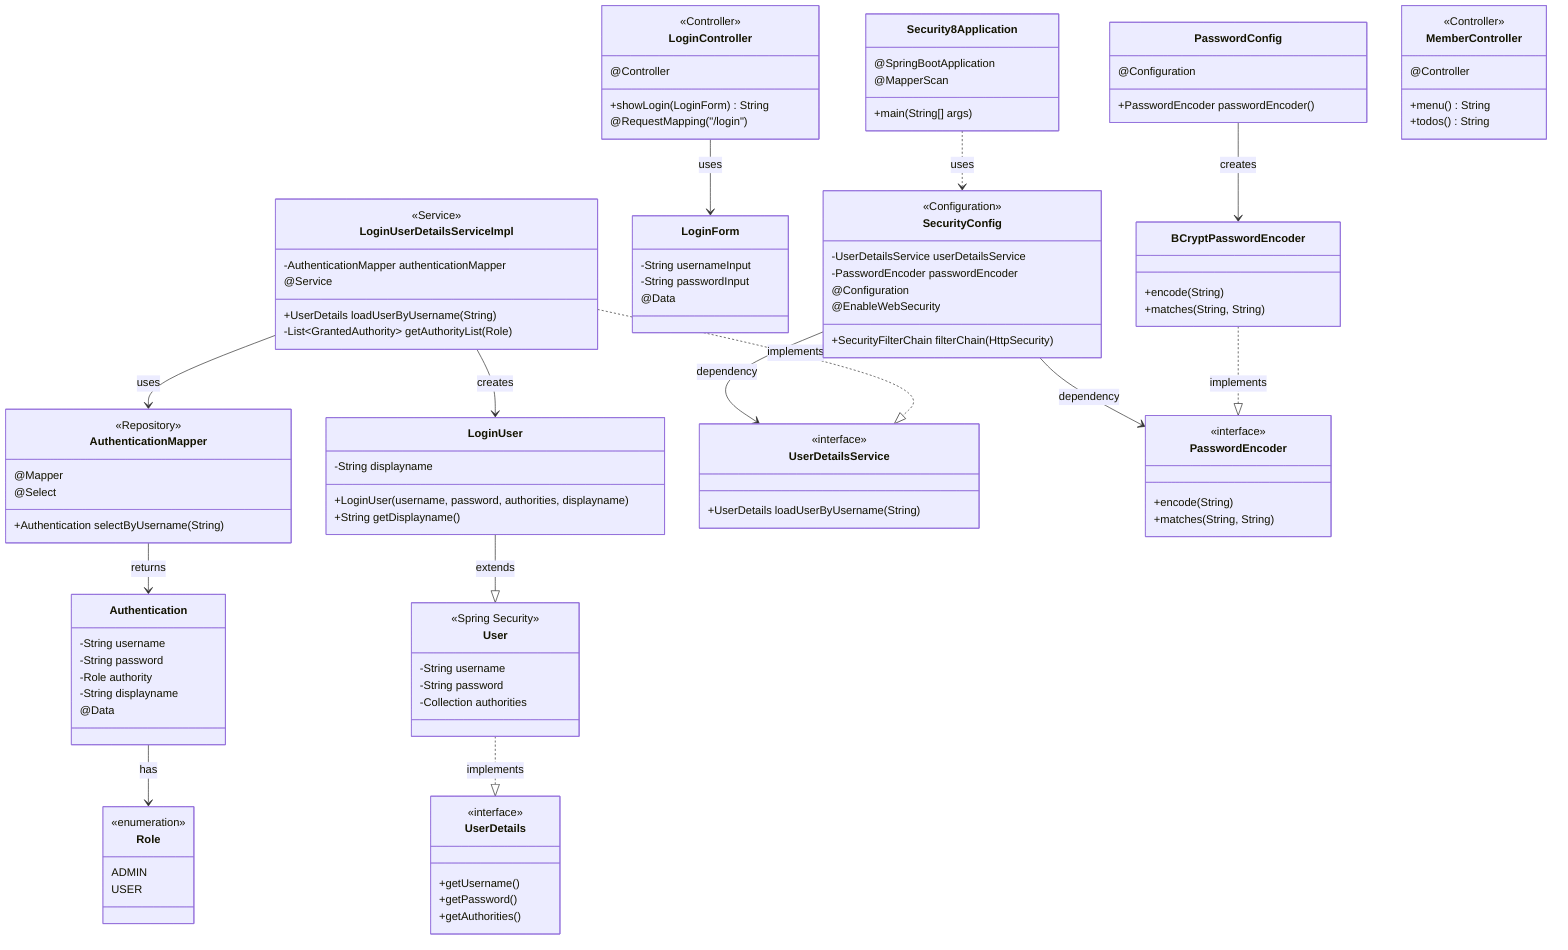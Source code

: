 classDiagram
    class Security8Application {
        +main(String[] args)
        @SpringBootApplication
        @MapperScan
    }
    
    class SecurityConfig {
        -UserDetailsService userDetailsService
        -PasswordEncoder passwordEncoder
        +SecurityFilterChain filterChain(HttpSecurity)
        @Configuration
        @EnableWebSecurity
    }
    
    class PasswordConfig {
        +PasswordEncoder passwordEncoder()
        @Configuration
    }
    
    class LoginController {
        +showLogin(LoginForm) String
        @Controller
        @RequestMapping("/login")
    }
    
    class MemberController {
        +menu() String
        +todos() String
        @Controller
    }
    
    class LoginForm {
        -String usernameInput
        -String passwordInput
        @Data
    }
    
    class LoginUserDetailsServiceImpl {
        -AuthenticationMapper authenticationMapper
        +UserDetails loadUserByUsername(String)
        -List~GrantedAuthority~ getAuthorityList(Role)
        @Service
    }
    
    class AuthenticationMapper {
        +Authentication selectByUsername(String)
        @Mapper
        @Select
    }
    
    class Authentication {
        -String username
        -String password
        -Role authority
        -String displayname
        @Data
    }
    
    class LoginUser {
        -String displayname
        +LoginUser(username, password, authorities, displayname)
        +String getDisplayname()
    }
    
    class Role {
        <<enumeration>>
        ADMIN
        USER
    }
    
    class User {
        <<Spring Security>>
        -String username
        -String password
        -Collection authorities
    }
    
    class UserDetailsService {
        <<interface>>
        +UserDetails loadUserByUsername(String)
    }
    
    class UserDetails {
        <<interface>>
        +getUsername()
        +getPassword()
        +getAuthorities()
    }
    
    class PasswordEncoder {
        <<interface>>
        +encode(String)
        +matches(String, String)
    }
    
    class BCryptPasswordEncoder {
        +encode(String)
        +matches(String, String)
    }
    
    %% 관계 정의
    Security8Application ..> SecurityConfig : uses
    SecurityConfig --> UserDetailsService : dependency
    SecurityConfig --> PasswordEncoder : dependency
    LoginUserDetailsServiceImpl ..|> UserDetailsService : implements
    LoginUserDetailsServiceImpl --> AuthenticationMapper : uses
    AuthenticationMapper --> Authentication : returns
    LoginUserDetailsServiceImpl --> LoginUser : creates
    LoginUser --|> User : extends
    User ..|> UserDetails : implements
    Authentication --> Role : has
    PasswordConfig --> BCryptPasswordEncoder : creates
    BCryptPasswordEncoder ..|> PasswordEncoder : implements
    LoginController --> LoginForm : uses
    
    %% 스타일링
    class SecurityConfig {
        <<Configuration>>
    }
    class LoginUserDetailsServiceImpl {
        <<Service>>
    }
    class AuthenticationMapper {
        <<Repository>>
    }
    class LoginController {
        <<Controller>>
    }
    class MemberController {
        <<Controller>>
    }